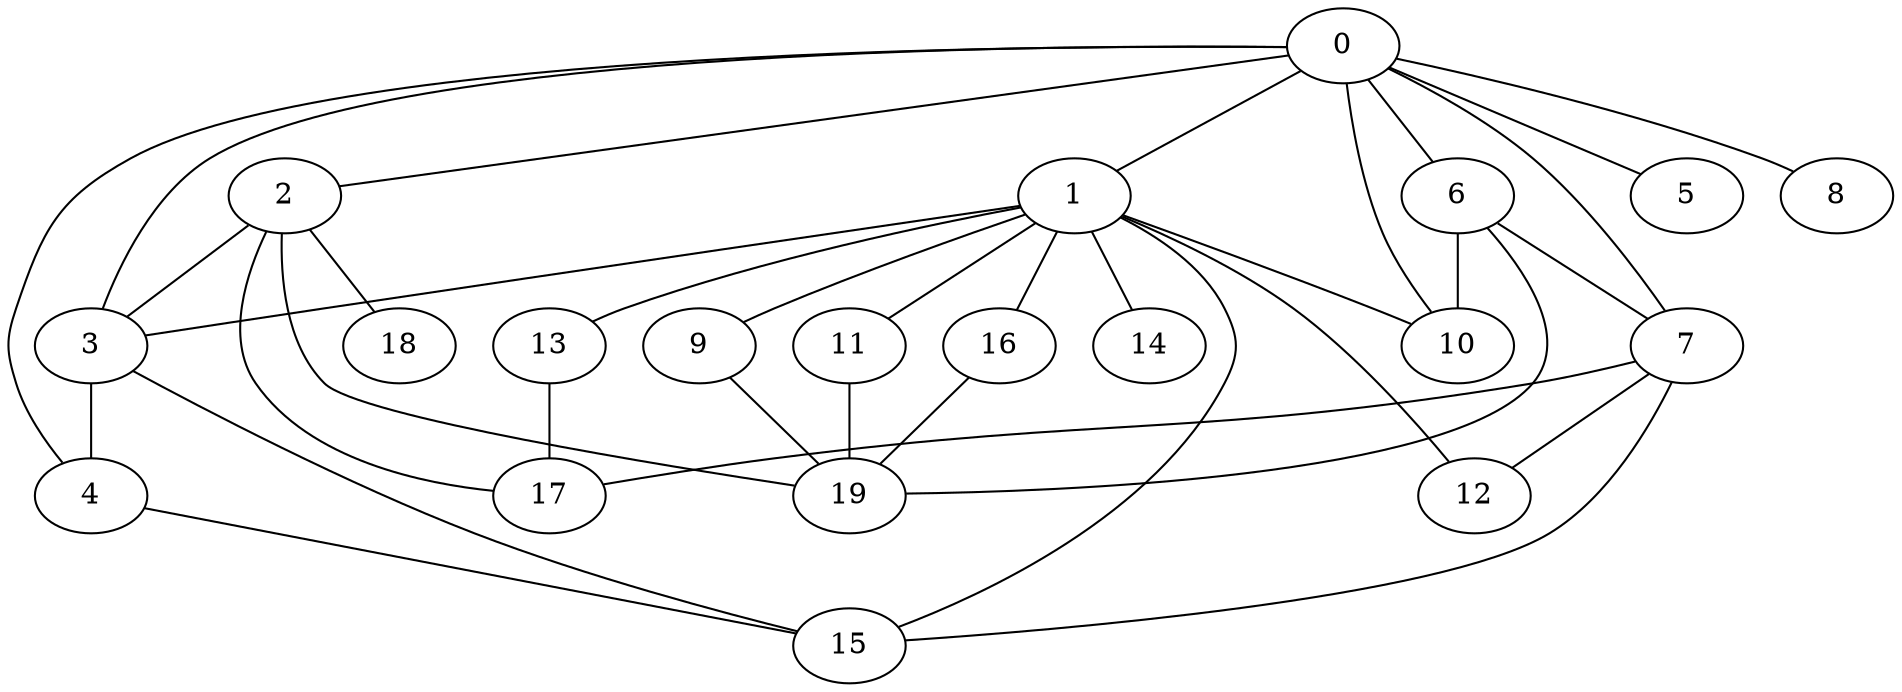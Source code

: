 
graph graphname {
    0 -- 1
0 -- 2
0 -- 3
0 -- 4
0 -- 5
0 -- 6
0 -- 7
0 -- 8
0 -- 10
1 -- 9
1 -- 10
1 -- 11
1 -- 12
1 -- 13
1 -- 14
1 -- 15
1 -- 16
1 -- 3
2 -- 17
2 -- 18
2 -- 19
2 -- 3
3 -- 15
3 -- 4
4 -- 15
6 -- 19
6 -- 7
6 -- 10
7 -- 15
7 -- 12
7 -- 17
9 -- 19
11 -- 19
13 -- 17
16 -- 19

}
